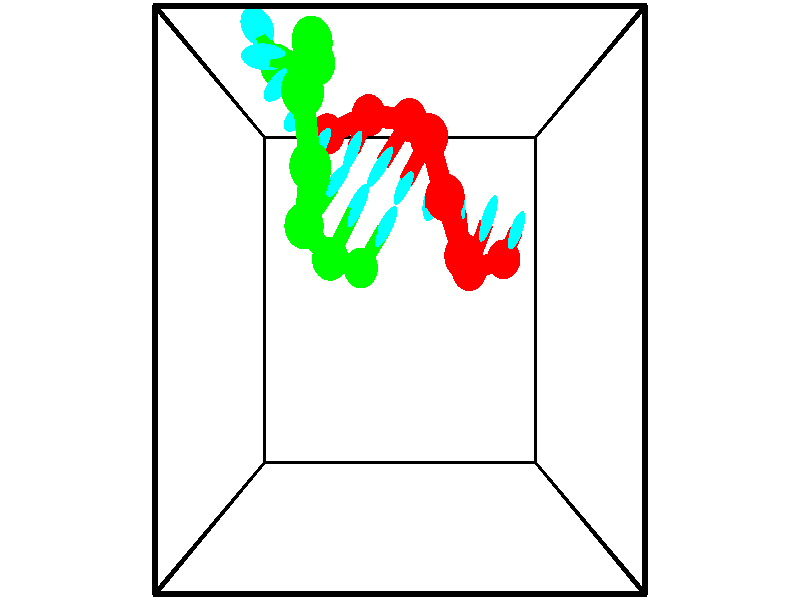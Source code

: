 // switches for output
#declare DRAW_BASES = 1; // possible values are 0, 1; only relevant for DNA ribbons
#declare DRAW_BASES_TYPE = 3; // possible values are 1, 2, 3; only relevant for DNA ribbons
#declare DRAW_FOG = 0; // set to 1 to enable fog

#include "colors.inc"

#include "transforms.inc"
background { rgb <1, 1, 1>}

#default {
   normal{
       ripples 0.25
       frequency 0.20
       turbulence 0.2
       lambda 5
   }
	finish {
		phong 0.1
		phong_size 40.
	}
}

// original window dimensions: 1024x640


// camera settings

camera {
	sky <-0, 1, 0>
	up <-0, 1, 0>
	right 1.6 * <1, 0, 0>
	location <2.5, 2.5, 11.1562>
	look_at <2.5, 2.5, 2.5>
	direction <0, 0, -8.6562>
	angle 67.0682
}


# declare cpy_camera_pos = <2.5, 2.5, 11.1562>;
# if (DRAW_FOG = 1)
fog {
	fog_type 2
	up vnormalize(cpy_camera_pos)
	color rgbt<1,1,1,0.3>
	distance 1e-5
	fog_alt 3e-3
	fog_offset 4
}
# end


// LIGHTS

# declare lum = 6;
global_settings {
	ambient_light rgb lum * <0.05, 0.05, 0.05>
	max_trace_level 15
}# declare cpy_direct_light_amount = 0.25;
light_source
{	1000 * <-1, -1, 1>,
	rgb lum * cpy_direct_light_amount
	parallel
}

light_source
{	1000 * <1, 1, -1>,
	rgb lum * cpy_direct_light_amount
	parallel
}

// strand 0

// nucleotide -1

// particle -1
sphere {
	<4.063015, 3.010950, 2.042293> 0.250000
	pigment { color rgbt <1,0,0,0> }
	no_shadow
}
cylinder {
	<4.104603, 3.184189, 2.400425>,  <4.129556, 3.288132, 2.615304>, 0.100000
	pigment { color rgbt <1,0,0,0> }
	no_shadow
}
cylinder {
	<4.104603, 3.184189, 2.400425>,  <4.063015, 3.010950, 2.042293>, 0.100000
	pigment { color rgbt <1,0,0,0> }
	no_shadow
}

// particle -1
sphere {
	<4.104603, 3.184189, 2.400425> 0.100000
	pigment { color rgbt <1,0,0,0> }
	no_shadow
}
sphere {
	0, 1
	scale<0.080000,0.200000,0.300000>
	matrix <-0.939159, 0.339059, -0.054953,
		-0.327370, -0.835144, 0.441999,
		0.103970, 0.433097, 0.895331,
		4.135794, 3.314118, 2.669024>
	pigment { color rgbt <0,1,1,0> }
	no_shadow
}
cylinder {
	<3.502849, 2.857915, 2.418806>,  <4.063015, 3.010950, 2.042293>, 0.130000
	pigment { color rgbt <1,0,0,0> }
	no_shadow
}

// nucleotide -1

// particle -1
sphere {
	<3.502849, 2.857915, 2.418806> 0.250000
	pigment { color rgbt <1,0,0,0> }
	no_shadow
}
cylinder {
	<3.628876, 3.190422, 2.601990>,  <3.704492, 3.389926, 2.711900>, 0.100000
	pigment { color rgbt <1,0,0,0> }
	no_shadow
}
cylinder {
	<3.628876, 3.190422, 2.601990>,  <3.502849, 2.857915, 2.418806>, 0.100000
	pigment { color rgbt <1,0,0,0> }
	no_shadow
}

// particle -1
sphere {
	<3.628876, 3.190422, 2.601990> 0.100000
	pigment { color rgbt <1,0,0,0> }
	no_shadow
}
sphere {
	0, 1
	scale<0.080000,0.200000,0.300000>
	matrix <-0.940470, 0.338268, 0.033015,
		-0.127469, -0.441100, 0.888360,
		0.315067, 0.831268, 0.457960,
		3.723396, 3.439802, 2.739378>
	pigment { color rgbt <0,1,1,0> }
	no_shadow
}
cylinder {
	<3.334353, 2.985123, 3.199893>,  <3.502849, 2.857915, 2.418806>, 0.130000
	pigment { color rgbt <1,0,0,0> }
	no_shadow
}

// nucleotide -1

// particle -1
sphere {
	<3.334353, 2.985123, 3.199893> 0.250000
	pigment { color rgbt <1,0,0,0> }
	no_shadow
}
cylinder {
	<3.323624, 3.305542, 2.960693>,  <3.317186, 3.497793, 2.817173>, 0.100000
	pigment { color rgbt <1,0,0,0> }
	no_shadow
}
cylinder {
	<3.323624, 3.305542, 2.960693>,  <3.334353, 2.985123, 3.199893>, 0.100000
	pigment { color rgbt <1,0,0,0> }
	no_shadow
}

// particle -1
sphere {
	<3.323624, 3.305542, 2.960693> 0.100000
	pigment { color rgbt <1,0,0,0> }
	no_shadow
}
sphere {
	0, 1
	scale<0.080000,0.200000,0.300000>
	matrix <-0.994445, 0.039525, 0.097553,
		0.101780, 0.597295, 0.795537,
		-0.026824, 0.801047, -0.598000,
		3.315576, 3.545856, 2.781293>
	pigment { color rgbt <0,1,1,0> }
	no_shadow
}
cylinder {
	<3.070006, 3.585304, 3.492592>,  <3.334353, 2.985123, 3.199893>, 0.130000
	pigment { color rgbt <1,0,0,0> }
	no_shadow
}

// nucleotide -1

// particle -1
sphere {
	<3.070006, 3.585304, 3.492592> 0.250000
	pigment { color rgbt <1,0,0,0> }
	no_shadow
}
cylinder {
	<2.984619, 3.598526, 3.102036>,  <2.933387, 3.606459, 2.867702>, 0.100000
	pigment { color rgbt <1,0,0,0> }
	no_shadow
}
cylinder {
	<2.984619, 3.598526, 3.102036>,  <3.070006, 3.585304, 3.492592>, 0.100000
	pigment { color rgbt <1,0,0,0> }
	no_shadow
}

// particle -1
sphere {
	<2.984619, 3.598526, 3.102036> 0.100000
	pigment { color rgbt <1,0,0,0> }
	no_shadow
}
sphere {
	0, 1
	scale<0.080000,0.200000,0.300000>
	matrix <-0.967544, 0.131203, 0.215974,
		0.135244, 0.990804, 0.003974,
		-0.213467, 0.033054, -0.976391,
		2.920579, 3.608442, 2.809118>
	pigment { color rgbt <0,1,1,0> }
	no_shadow
}
cylinder {
	<2.877621, 4.271329, 3.286294>,  <3.070006, 3.585304, 3.492592>, 0.130000
	pigment { color rgbt <1,0,0,0> }
	no_shadow
}

// nucleotide -1

// particle -1
sphere {
	<2.877621, 4.271329, 3.286294> 0.250000
	pigment { color rgbt <1,0,0,0> }
	no_shadow
}
cylinder {
	<2.699291, 4.022202, 3.029129>,  <2.592294, 3.872725, 2.874830>, 0.100000
	pigment { color rgbt <1,0,0,0> }
	no_shadow
}
cylinder {
	<2.699291, 4.022202, 3.029129>,  <2.877621, 4.271329, 3.286294>, 0.100000
	pigment { color rgbt <1,0,0,0> }
	no_shadow
}

// particle -1
sphere {
	<2.699291, 4.022202, 3.029129> 0.100000
	pigment { color rgbt <1,0,0,0> }
	no_shadow
}
sphere {
	0, 1
	scale<0.080000,0.200000,0.300000>
	matrix <-0.881662, 0.429618, 0.195192,
		0.154638, 0.653854, -0.740650,
		-0.445824, -0.622819, -0.642914,
		2.565544, 3.835356, 2.836255>
	pigment { color rgbt <0,1,1,0> }
	no_shadow
}
cylinder {
	<2.630898, 4.609914, 2.659173>,  <2.877621, 4.271329, 3.286294>, 0.130000
	pigment { color rgbt <1,0,0,0> }
	no_shadow
}

// nucleotide -1

// particle -1
sphere {
	<2.630898, 4.609914, 2.659173> 0.250000
	pigment { color rgbt <1,0,0,0> }
	no_shadow
}
cylinder {
	<2.400696, 4.288475, 2.719872>,  <2.262574, 4.095612, 2.756290>, 0.100000
	pigment { color rgbt <1,0,0,0> }
	no_shadow
}
cylinder {
	<2.400696, 4.288475, 2.719872>,  <2.630898, 4.609914, 2.659173>, 0.100000
	pigment { color rgbt <1,0,0,0> }
	no_shadow
}

// particle -1
sphere {
	<2.400696, 4.288475, 2.719872> 0.100000
	pigment { color rgbt <1,0,0,0> }
	no_shadow
}
sphere {
	0, 1
	scale<0.080000,0.200000,0.300000>
	matrix <-0.796162, 0.592949, 0.120573,
		-0.186870, -0.051423, -0.981038,
		-0.575505, -0.803596, 0.151745,
		2.228044, 4.047396, 2.765395>
	pigment { color rgbt <0,1,1,0> }
	no_shadow
}
cylinder {
	<2.041589, 4.757306, 2.299605>,  <2.630898, 4.609914, 2.659173>, 0.130000
	pigment { color rgbt <1,0,0,0> }
	no_shadow
}

// nucleotide -1

// particle -1
sphere {
	<2.041589, 4.757306, 2.299605> 0.250000
	pigment { color rgbt <1,0,0,0> }
	no_shadow
}
cylinder {
	<1.927284, 4.462296, 2.544357>,  <1.858702, 4.285289, 2.691209>, 0.100000
	pigment { color rgbt <1,0,0,0> }
	no_shadow
}
cylinder {
	<1.927284, 4.462296, 2.544357>,  <2.041589, 4.757306, 2.299605>, 0.100000
	pigment { color rgbt <1,0,0,0> }
	no_shadow
}

// particle -1
sphere {
	<1.927284, 4.462296, 2.544357> 0.100000
	pigment { color rgbt <1,0,0,0> }
	no_shadow
}
sphere {
	0, 1
	scale<0.080000,0.200000,0.300000>
	matrix <-0.897380, 0.429972, 0.099168,
		-0.336230, -0.520750, -0.784709,
		-0.285761, -0.737525, 0.611880,
		1.841556, 4.241038, 2.727921>
	pigment { color rgbt <0,1,1,0> }
	no_shadow
}
cylinder {
	<1.411973, 4.583600, 2.068109>,  <2.041589, 4.757306, 2.299605>, 0.130000
	pigment { color rgbt <1,0,0,0> }
	no_shadow
}

// nucleotide -1

// particle -1
sphere {
	<1.411973, 4.583600, 2.068109> 0.250000
	pigment { color rgbt <1,0,0,0> }
	no_shadow
}
cylinder {
	<1.406105, 4.437897, 2.440582>,  <1.402584, 4.350475, 2.664066>, 0.100000
	pigment { color rgbt <1,0,0,0> }
	no_shadow
}
cylinder {
	<1.406105, 4.437897, 2.440582>,  <1.411973, 4.583600, 2.068109>, 0.100000
	pigment { color rgbt <1,0,0,0> }
	no_shadow
}

// particle -1
sphere {
	<1.406105, 4.437897, 2.440582> 0.100000
	pigment { color rgbt <1,0,0,0> }
	no_shadow
}
sphere {
	0, 1
	scale<0.080000,0.200000,0.300000>
	matrix <-0.794575, 0.569585, 0.210291,
		-0.606988, -0.736810, -0.297785,
		-0.014669, -0.364257, 0.931183,
		1.401704, 4.328619, 2.719937>
	pigment { color rgbt <0,1,1,0> }
	no_shadow
}
// strand 1

// nucleotide -1

// particle -1
sphere {
	<0.746470, 5.298841, 2.490543> 0.250000
	pigment { color rgbt <0,1,0,0> }
	no_shadow
}
cylinder {
	<0.667736, 5.424194, 2.862144>,  <0.620495, 5.499406, 3.085105>, 0.100000
	pigment { color rgbt <0,1,0,0> }
	no_shadow
}
cylinder {
	<0.667736, 5.424194, 2.862144>,  <0.746470, 5.298841, 2.490543>, 0.100000
	pigment { color rgbt <0,1,0,0> }
	no_shadow
}

// particle -1
sphere {
	<0.667736, 5.424194, 2.862144> 0.100000
	pigment { color rgbt <0,1,0,0> }
	no_shadow
}
sphere {
	0, 1
	scale<0.080000,0.200000,0.300000>
	matrix <0.251210, -0.899788, 0.356755,
		0.947707, 0.303597, 0.098385,
		-0.196836, 0.313384, 0.929003,
		0.608685, 5.518209, 3.140845>
	pigment { color rgbt <0,1,1,0> }
	no_shadow
}
cylinder {
	<1.369153, 5.185695, 2.963305>,  <0.746470, 5.298841, 2.490543>, 0.130000
	pigment { color rgbt <0,1,0,0> }
	no_shadow
}

// nucleotide -1

// particle -1
sphere {
	<1.369153, 5.185695, 2.963305> 0.250000
	pigment { color rgbt <0,1,0,0> }
	no_shadow
}
cylinder {
	<0.999344, 5.170059, 3.114952>,  <0.777458, 5.160678, 3.205940>, 0.100000
	pigment { color rgbt <0,1,0,0> }
	no_shadow
}
cylinder {
	<0.999344, 5.170059, 3.114952>,  <1.369153, 5.185695, 2.963305>, 0.100000
	pigment { color rgbt <0,1,0,0> }
	no_shadow
}

// particle -1
sphere {
	<0.999344, 5.170059, 3.114952> 0.100000
	pigment { color rgbt <0,1,0,0> }
	no_shadow
}
sphere {
	0, 1
	scale<0.080000,0.200000,0.300000>
	matrix <0.167698, -0.934982, 0.312548,
		0.342250, 0.352535, 0.870967,
		-0.924523, -0.039090, 0.379117,
		0.721987, 5.158332, 3.228687>
	pigment { color rgbt <0,1,1,0> }
	no_shadow
}
cylinder {
	<1.419068, 5.149068, 3.725020>,  <1.369153, 5.185695, 2.963305>, 0.130000
	pigment { color rgbt <0,1,0,0> }
	no_shadow
}

// nucleotide -1

// particle -1
sphere {
	<1.419068, 5.149068, 3.725020> 0.250000
	pigment { color rgbt <0,1,0,0> }
	no_shadow
}
cylinder {
	<1.149189, 4.973480, 3.487671>,  <0.987262, 4.868128, 3.345262>, 0.100000
	pigment { color rgbt <0,1,0,0> }
	no_shadow
}
cylinder {
	<1.149189, 4.973480, 3.487671>,  <1.419068, 5.149068, 3.725020>, 0.100000
	pigment { color rgbt <0,1,0,0> }
	no_shadow
}

// particle -1
sphere {
	<1.149189, 4.973480, 3.487671> 0.100000
	pigment { color rgbt <0,1,0,0> }
	no_shadow
}
sphere {
	0, 1
	scale<0.080000,0.200000,0.300000>
	matrix <0.502312, -0.862116, 0.066626,
		-0.540803, -0.253106, 0.802166,
		-0.674697, -0.438969, -0.593372,
		0.946780, 4.841790, 3.309659>
	pigment { color rgbt <0,1,1,0> }
	no_shadow
}
cylinder {
	<1.348310, 4.560572, 4.005537>,  <1.419068, 5.149068, 3.725020>, 0.130000
	pigment { color rgbt <0,1,0,0> }
	no_shadow
}

// nucleotide -1

// particle -1
sphere {
	<1.348310, 4.560572, 4.005537> 0.250000
	pigment { color rgbt <0,1,0,0> }
	no_shadow
}
cylinder {
	<1.246185, 4.509354, 3.622200>,  <1.184911, 4.478623, 3.392198>, 0.100000
	pigment { color rgbt <0,1,0,0> }
	no_shadow
}
cylinder {
	<1.246185, 4.509354, 3.622200>,  <1.348310, 4.560572, 4.005537>, 0.100000
	pigment { color rgbt <0,1,0,0> }
	no_shadow
}

// particle -1
sphere {
	<1.246185, 4.509354, 3.622200> 0.100000
	pigment { color rgbt <0,1,0,0> }
	no_shadow
}
sphere {
	0, 1
	scale<0.080000,0.200000,0.300000>
	matrix <0.530783, -0.847037, -0.028232,
		-0.808137, -0.515880, 0.284223,
		-0.255311, -0.128045, -0.958343,
		1.169592, 4.470940, 3.334697>
	pigment { color rgbt <0,1,1,0> }
	no_shadow
}
cylinder {
	<1.423517, 3.836142, 3.896090>,  <1.348310, 4.560572, 4.005537>, 0.130000
	pigment { color rgbt <0,1,0,0> }
	no_shadow
}

// nucleotide -1

// particle -1
sphere {
	<1.423517, 3.836142, 3.896090> 0.250000
	pigment { color rgbt <0,1,0,0> }
	no_shadow
}
cylinder {
	<1.402023, 3.987076, 3.526283>,  <1.389127, 4.077636, 3.304399>, 0.100000
	pigment { color rgbt <0,1,0,0> }
	no_shadow
}
cylinder {
	<1.402023, 3.987076, 3.526283>,  <1.423517, 3.836142, 3.896090>, 0.100000
	pigment { color rgbt <0,1,0,0> }
	no_shadow
}

// particle -1
sphere {
	<1.402023, 3.987076, 3.526283> 0.100000
	pigment { color rgbt <0,1,0,0> }
	no_shadow
}
sphere {
	0, 1
	scale<0.080000,0.200000,0.300000>
	matrix <0.621581, -0.711967, -0.326710,
		-0.781505, -0.592217, -0.196288,
		-0.053733, 0.377335, -0.924517,
		1.385903, 4.100276, 3.248928>
	pigment { color rgbt <0,1,1,0> }
	no_shadow
}
cylinder {
	<1.262014, 3.296204, 3.362015>,  <1.423517, 3.836142, 3.896090>, 0.130000
	pigment { color rgbt <0,1,0,0> }
	no_shadow
}

// nucleotide -1

// particle -1
sphere {
	<1.262014, 3.296204, 3.362015> 0.250000
	pigment { color rgbt <0,1,0,0> }
	no_shadow
}
cylinder {
	<1.469362, 3.590454, 3.187592>,  <1.593771, 3.767004, 3.082937>, 0.100000
	pigment { color rgbt <0,1,0,0> }
	no_shadow
}
cylinder {
	<1.469362, 3.590454, 3.187592>,  <1.262014, 3.296204, 3.362015>, 0.100000
	pigment { color rgbt <0,1,0,0> }
	no_shadow
}

// particle -1
sphere {
	<1.469362, 3.590454, 3.187592> 0.100000
	pigment { color rgbt <0,1,0,0> }
	no_shadow
}
sphere {
	0, 1
	scale<0.080000,0.200000,0.300000>
	matrix <0.650152, -0.670261, -0.357844,
		-0.555512, -0.098008, -0.825712,
		0.518371, 0.735625, -0.436058,
		1.624874, 3.811142, 3.056774>
	pigment { color rgbt <0,1,1,0> }
	no_shadow
}
cylinder {
	<1.534832, 2.972700, 2.805088>,  <1.262014, 3.296204, 3.362015>, 0.130000
	pigment { color rgbt <0,1,0,0> }
	no_shadow
}

// nucleotide -1

// particle -1
sphere {
	<1.534832, 2.972700, 2.805088> 0.250000
	pigment { color rgbt <0,1,0,0> }
	no_shadow
}
cylinder {
	<1.737675, 3.317413, 2.799850>,  <1.859380, 3.524242, 2.796708>, 0.100000
	pigment { color rgbt <0,1,0,0> }
	no_shadow
}
cylinder {
	<1.737675, 3.317413, 2.799850>,  <1.534832, 2.972700, 2.805088>, 0.100000
	pigment { color rgbt <0,1,0,0> }
	no_shadow
}

// particle -1
sphere {
	<1.737675, 3.317413, 2.799850> 0.100000
	pigment { color rgbt <0,1,0,0> }
	no_shadow
}
sphere {
	0, 1
	scale<0.080000,0.200000,0.300000>
	matrix <0.775600, -0.462911, -0.429137,
		-0.375884, 0.207462, -0.903145,
		0.507106, 0.861785, -0.013093,
		1.889806, 3.575949, 2.795923>
	pigment { color rgbt <0,1,1,0> }
	no_shadow
}
cylinder {
	<1.922182, 2.893466, 2.234860>,  <1.534832, 2.972700, 2.805088>, 0.130000
	pigment { color rgbt <0,1,0,0> }
	no_shadow
}

// nucleotide -1

// particle -1
sphere {
	<1.922182, 2.893466, 2.234860> 0.250000
	pigment { color rgbt <0,1,0,0> }
	no_shadow
}
cylinder {
	<2.132977, 3.163071, 2.441933>,  <2.259453, 3.324833, 2.566176>, 0.100000
	pigment { color rgbt <0,1,0,0> }
	no_shadow
}
cylinder {
	<2.132977, 3.163071, 2.441933>,  <1.922182, 2.893466, 2.234860>, 0.100000
	pigment { color rgbt <0,1,0,0> }
	no_shadow
}

// particle -1
sphere {
	<2.132977, 3.163071, 2.441933> 0.100000
	pigment { color rgbt <0,1,0,0> }
	no_shadow
}
sphere {
	0, 1
	scale<0.080000,0.200000,0.300000>
	matrix <0.849823, -0.424592, -0.312287,
		0.009319, 0.604509, -0.796544,
		0.526986, 0.674011, 0.517682,
		2.291072, 3.365274, 2.597237>
	pigment { color rgbt <0,1,1,0> }
	no_shadow
}
// box output
cylinder {
	<0.000000, 0.000000, 0.000000>,  <5.000000, 0.000000, 0.000000>, 0.025000
	pigment { color rgbt <0,0,0,0> }
	no_shadow
}
cylinder {
	<0.000000, 0.000000, 0.000000>,  <0.000000, 5.000000, 0.000000>, 0.025000
	pigment { color rgbt <0,0,0,0> }
	no_shadow
}
cylinder {
	<0.000000, 0.000000, 0.000000>,  <0.000000, 0.000000, 5.000000>, 0.025000
	pigment { color rgbt <0,0,0,0> }
	no_shadow
}
cylinder {
	<5.000000, 5.000000, 5.000000>,  <0.000000, 5.000000, 5.000000>, 0.025000
	pigment { color rgbt <0,0,0,0> }
	no_shadow
}
cylinder {
	<5.000000, 5.000000, 5.000000>,  <5.000000, 0.000000, 5.000000>, 0.025000
	pigment { color rgbt <0,0,0,0> }
	no_shadow
}
cylinder {
	<5.000000, 5.000000, 5.000000>,  <5.000000, 5.000000, 0.000000>, 0.025000
	pigment { color rgbt <0,0,0,0> }
	no_shadow
}
cylinder {
	<0.000000, 0.000000, 5.000000>,  <0.000000, 5.000000, 5.000000>, 0.025000
	pigment { color rgbt <0,0,0,0> }
	no_shadow
}
cylinder {
	<0.000000, 0.000000, 5.000000>,  <5.000000, 0.000000, 5.000000>, 0.025000
	pigment { color rgbt <0,0,0,0> }
	no_shadow
}
cylinder {
	<5.000000, 5.000000, 0.000000>,  <0.000000, 5.000000, 0.000000>, 0.025000
	pigment { color rgbt <0,0,0,0> }
	no_shadow
}
cylinder {
	<5.000000, 5.000000, 0.000000>,  <5.000000, 0.000000, 0.000000>, 0.025000
	pigment { color rgbt <0,0,0,0> }
	no_shadow
}
cylinder {
	<5.000000, 0.000000, 5.000000>,  <5.000000, 0.000000, 0.000000>, 0.025000
	pigment { color rgbt <0,0,0,0> }
	no_shadow
}
cylinder {
	<0.000000, 5.000000, 0.000000>,  <0.000000, 5.000000, 5.000000>, 0.025000
	pigment { color rgbt <0,0,0,0> }
	no_shadow
}
// end of box output
